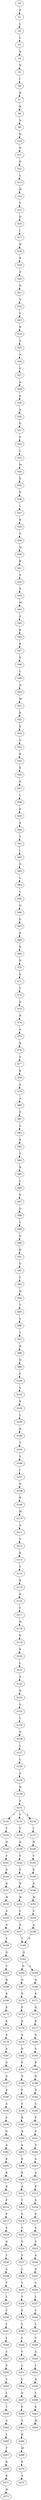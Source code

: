 strict digraph  {
	S0 -> S1 [ label = E ];
	S1 -> S2 [ label = L ];
	S2 -> S3 [ label = L ];
	S3 -> S4 [ label = D ];
	S4 -> S5 [ label = D ];
	S5 -> S6 [ label = I ];
	S6 -> S7 [ label = R ];
	S7 -> S8 [ label = R ];
	S8 -> S9 [ label = N ];
	S9 -> S10 [ label = Q ];
	S10 -> S11 [ label = N ];
	S11 -> S12 [ label = E ];
	S12 -> S13 [ label = L ];
	S13 -> S14 [ label = M ];
	S14 -> S15 [ label = V ];
	S15 -> S16 [ label = Q ];
	S16 -> S17 [ label = I ];
	S17 -> S18 [ label = H ];
	S18 -> S19 [ label = R ];
	S19 -> S20 [ label = A ];
	S20 -> S21 [ label = D ];
	S21 -> S22 [ label = S ];
	S22 -> S23 [ label = G ];
	S23 -> S24 [ label = N ];
	S24 -> S25 [ label = G ];
	S25 -> S26 [ label = A ];
	S26 -> S27 [ label = G ];
	S27 -> S28 [ label = A ];
	S28 -> S29 [ label = E ];
	S29 -> S30 [ label = A ];
	S30 -> S31 [ label = G ];
	S31 -> S32 [ label = P ];
	S32 -> S33 [ label = L ];
	S33 -> S34 [ label = M ];
	S34 -> S35 [ label = E ];
	S35 -> S36 [ label = E ];
	S36 -> S37 [ label = L ];
	S37 -> S38 [ label = R ];
	S38 -> S39 [ label = S ];
	S39 -> S40 [ label = M ];
	S40 -> S41 [ label = R ];
	S41 -> S42 [ label = A ];
	S42 -> S43 [ label = S ];
	S43 -> S44 [ label = M ];
	S44 -> S45 [ label = A ];
	S45 -> S46 [ label = R ];
	S46 -> S47 [ label = R ];
	S47 -> S48 [ label = E ];
	S48 -> S49 [ label = L ];
	S49 -> S50 [ label = Q ];
	S50 -> S51 [ label = M ];
	S51 -> S52 [ label = E ];
	S52 -> S53 [ label = E ];
	S53 -> S54 [ label = A ];
	S54 -> S55 [ label = K ];
	S55 -> S56 [ label = E ];
	S56 -> S57 [ label = R ];
	S57 -> S58 [ label = L ];
	S58 -> S59 [ label = E ];
	S59 -> S60 [ label = A ];
	S60 -> S61 [ label = T ];
	S61 -> S62 [ label = I ];
	S62 -> S63 [ label = N ];
	S63 -> S64 [ label = L ];
	S64 -> S65 [ label = L ];
	S65 -> S66 [ label = Q ];
	S66 -> S67 [ label = G ];
	S67 -> S68 [ label = E ];
	S68 -> S69 [ label = R ];
	S69 -> S70 [ label = D ];
	S70 -> S71 [ label = E ];
	S71 -> S72 [ label = L ];
	S72 -> S73 [ label = E ];
	S73 -> S74 [ label = R ];
	S74 -> S75 [ label = A ];
	S75 -> S76 [ label = R ];
	S76 -> S77 [ label = S ];
	S77 -> S78 [ label = K ];
	S78 -> S79 [ label = A ];
	S79 -> S80 [ label = A ];
	S80 -> S81 [ label = E ];
	S81 -> S82 [ label = G ];
	S82 -> S83 [ label = E ];
	S83 -> S84 [ label = A ];
	S84 -> S85 [ label = R ];
	S85 -> S86 [ label = L ];
	S86 -> S87 [ label = K ];
	S87 -> S88 [ label = Q ];
	S88 -> S89 [ label = S ];
	S89 -> S90 [ label = E ];
	S90 -> S91 [ label = K ];
	S91 -> S92 [ label = G ];
	S92 -> S93 [ label = L ];
	S93 -> S94 [ label = D ];
	S94 -> S95 [ label = T ];
	S95 -> S96 [ label = V ];
	S96 -> S97 [ label = T ];
	S97 -> S98 [ label = R ];
	S98 -> S99 [ label = N ];
	S99 -> S100 [ label = F ];
	S100 -> S101 [ label = L ];
	S101 -> S102 [ label = K ];
	S102 -> S103 [ label = L ];
	S103 -> S104 [ label = K ];
	S104 -> S105 [ label = T ];
	S105 -> S106 [ label = S ];
	S106 -> S107 [ label = I ];
	S107 -> S108 [ label = D ];
	S108 -> S109 [ label = R ];
	S109 -> S110 [ label = M ];
	S110 -> S111 [ label = Q ];
	S111 -> S112 [ label = V ];
	S112 -> S113 [ label = K ];
	S113 -> S114 [ label = T ];
	S114 -> S115 [ label = R ];
	S115 -> S116 [ label = D ];
	S116 -> S117 [ label = V ];
	S117 -> S118 [ label = H ];
	S118 -> S119 [ label = E ];
	S119 -> S120 [ label = K ];
	S120 -> S121 [ label = L ];
	S121 -> S122 [ label = G ];
	S122 -> S123 [ label = Q ];
	S123 -> S124 [ label = G ];
	S124 -> S125 [ label = L ];
	S125 -> S126 [ label = Q ];
	S126 -> S127 [ label = L ];
	S127 -> S128 [ label = L ];
	S128 -> S129 [ label = G ];
	S129 -> S130 [ label = H ];
	S130 -> S131 [ label = A ];
	S131 -> S132 [ label = I ];
	S131 -> S133 [ label = V ];
	S131 -> S134 [ label = L ];
	S132 -> S135 [ label = V ];
	S133 -> S136 [ label = V ];
	S134 -> S137 [ label = I ];
	S135 -> S138 [ label = N ];
	S136 -> S139 [ label = N ];
	S137 -> S140 [ label = N ];
	S138 -> S141 [ label = V ];
	S139 -> S142 [ label = V ];
	S140 -> S143 [ label = V ];
	S141 -> S144 [ label = D ];
	S142 -> S145 [ label = E ];
	S143 -> S146 [ label = E ];
	S144 -> S147 [ label = D ];
	S145 -> S148 [ label = D ];
	S146 -> S149 [ label = D ];
	S147 -> S150 [ label = W ];
	S148 -> S151 [ label = W ];
	S149 -> S152 [ label = W ];
	S150 -> S153 [ label = A ];
	S151 -> S154 [ label = S ];
	S152 -> S155 [ label = S ];
	S153 -> S156 [ label = A ];
	S154 -> S157 [ label = A ];
	S155 -> S158 [ label = A ];
	S156 -> S159 [ label = Y ];
	S157 -> S160 [ label = Y ];
	S158 -> S160 [ label = Y ];
	S159 -> S161 [ label = Q ];
	S160 -> S162 [ label = Q ];
	S161 -> S163 [ label = V ];
	S162 -> S164 [ label = D ];
	S162 -> S165 [ label = L ];
	S163 -> S166 [ label = R ];
	S164 -> S167 [ label = Q ];
	S165 -> S168 [ label = N ];
	S166 -> S169 [ label = K ];
	S167 -> S170 [ label = D ];
	S168 -> S171 [ label = K ];
	S169 -> S172 [ label = E ];
	S170 -> S173 [ label = P ];
	S171 -> S174 [ label = D ];
	S172 -> S175 [ label = K ];
	S173 -> S176 [ label = D ];
	S174 -> S177 [ label = K ];
	S175 -> S178 [ label = S ];
	S176 -> S179 [ label = Q ];
	S177 -> S180 [ label = G ];
	S178 -> S181 [ label = A ];
	S179 -> S182 [ label = D ];
	S180 -> S183 [ label = S ];
	S181 -> S184 [ label = G ];
	S182 -> S185 [ label = P ];
	S183 -> S186 [ label = R ];
	S184 -> S187 [ label = G ];
	S185 -> S188 [ label = D ];
	S186 -> S189 [ label = H ];
	S187 -> S190 [ label = A ];
	S188 -> S191 [ label = P ];
	S189 -> S192 [ label = Q ];
	S190 -> S193 [ label = A ];
	S191 -> S194 [ label = S ];
	S192 -> S195 [ label = S ];
	S193 -> S196 [ label = S ];
	S194 -> S197 [ label = R ];
	S195 -> S198 [ label = P ];
	S196 -> S199 [ label = G ];
	S197 -> S200 [ label = H ];
	S198 -> S201 [ label = S ];
	S199 -> S202 [ label = G ];
	S200 -> S203 [ label = A ];
	S201 -> S204 [ label = G ];
	S202 -> S205 [ label = K ];
	S203 -> S206 [ label = P ];
	S204 -> S207 [ label = A ];
	S205 -> S208 [ label = K ];
	S206 -> S209 [ label = F ];
	S207 -> S210 [ label = A ];
	S208 -> S211 [ label = D ];
	S209 -> S212 [ label = A ];
	S210 -> S213 [ label = E ];
	S211 -> S214 [ label = F ];
	S212 -> S215 [ label = T ];
	S213 -> S216 [ label = E ];
	S214 -> S217 [ label = P ];
	S215 -> S218 [ label = S ];
	S216 -> S219 [ label = P ];
	S217 -> S220 [ label = F ];
	S218 -> S221 [ label = V ];
	S219 -> S222 [ label = L ];
	S220 -> S223 [ label = G ];
	S221 -> S224 [ label = G ];
	S222 -> S225 [ label = G ];
	S223 -> S226 [ label = T ];
	S224 -> S227 [ label = V ];
	S225 -> S228 [ label = A ];
	S226 -> S229 [ label = A ];
	S227 -> S230 [ label = L ];
	S228 -> S231 [ label = A ];
	S229 -> S232 [ label = V ];
	S230 -> S233 [ label = T ];
	S231 -> S234 [ label = C ];
	S232 -> S235 [ label = L ];
	S233 -> S236 [ label = S ];
	S234 -> S237 [ label = L ];
	S235 -> S238 [ label = V ];
	S236 -> S239 [ label = S ];
	S237 -> S240 [ label = V ];
	S238 -> S241 [ label = L ];
	S239 -> S242 [ label = L ];
	S240 -> S243 [ label = L ];
	S241 -> S244 [ label = L ];
	S242 -> S245 [ label = L ];
	S243 -> S246 [ label = V ];
	S244 -> S247 [ label = C ];
	S245 -> S248 [ label = V ];
	S246 -> S249 [ label = A ];
	S247 -> S250 [ label = F ];
	S248 -> S251 [ label = L ];
	S249 -> S252 [ label = L ];
	S250 -> S253 [ label = T ];
	S251 -> S254 [ label = L ];
	S252 -> S255 [ label = A ];
	S253 -> S256 [ label = L ];
	S254 -> S257 [ label = Q ];
	S255 -> S258 [ label = L ];
	S256 -> S259 [ label = T ];
	S257 -> S260 [ label = P ];
	S258 -> S261 [ label = K ];
	S259 -> S262 [ label = A ];
	S260 -> S263 [ label = T ];
	S261 -> S264 [ label = M ];
	S262 -> S265 [ label = L ];
	S263 -> S266 [ label = K ];
	S265 -> S267 [ label = T ];
	S266 -> S268 [ label = M ];
	S267 -> S269 [ label = R ];
	S268 -> S270 [ label = E ];
	S269 -> S271 [ label = K ];
	S270 -> S272 [ label = A ];
	S271 -> S273 [ label = M ];
}
